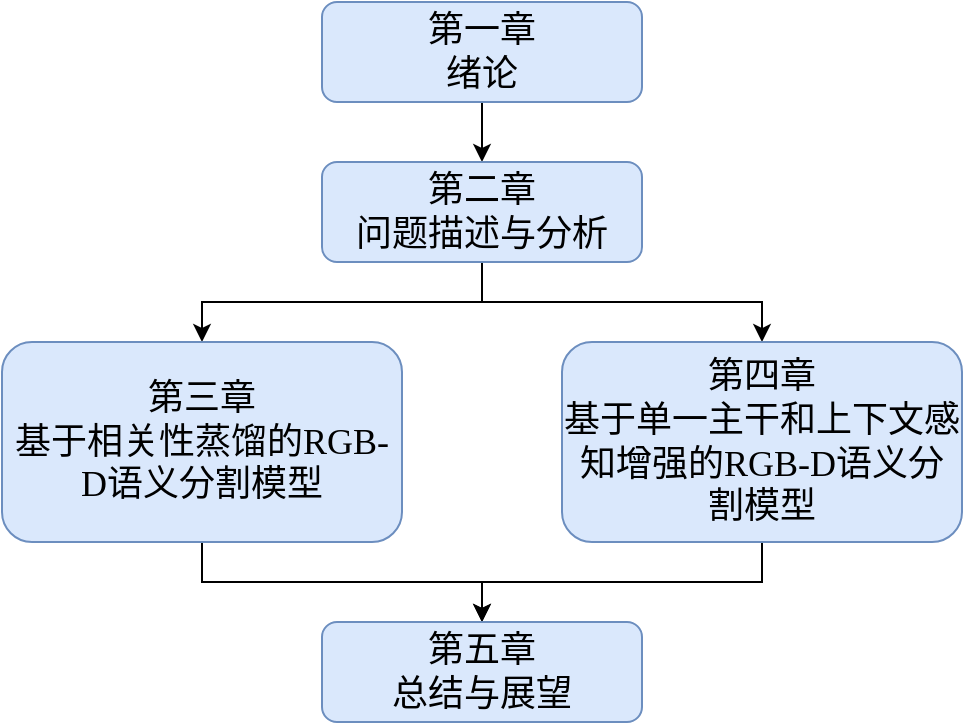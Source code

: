<mxfile version="24.1.0" type="github">
  <diagram name="第 1 页" id="Zz-yE3sN_qA-QzTztnrS">
    <mxGraphModel dx="863" dy="483" grid="1" gridSize="10" guides="1" tooltips="1" connect="1" arrows="1" fold="1" page="1" pageScale="1" pageWidth="827" pageHeight="1169" background="#ffffff" math="1" shadow="0">
      <root>
        <mxCell id="0" />
        <mxCell id="1" parent="0" />
        <mxCell id="tpgCdPtoJpIrEywPEl91-54" style="edgeStyle=orthogonalEdgeStyle;rounded=0;orthogonalLoop=1;jettySize=auto;html=1;exitX=0.5;exitY=1;exitDx=0;exitDy=0;entryX=0.5;entryY=0;entryDx=0;entryDy=0;" parent="1" source="tpgCdPtoJpIrEywPEl91-1" target="tpgCdPtoJpIrEywPEl91-53" edge="1">
          <mxGeometry relative="1" as="geometry" />
        </mxCell>
        <mxCell id="tpgCdPtoJpIrEywPEl91-1" value="&lt;font style=&quot;font-size: 18px;&quot; face=&quot;宋体&quot;&gt;第一章&lt;br&gt;绪论&lt;/font&gt;" style="rounded=1;whiteSpace=wrap;html=1;fillColor=#dae8fc;strokeColor=#6c8ebf;" parent="1" vertex="1">
          <mxGeometry x="320" y="40" width="160" height="50" as="geometry" />
        </mxCell>
        <mxCell id="tpgCdPtoJpIrEywPEl91-58" style="edgeStyle=orthogonalEdgeStyle;rounded=0;orthogonalLoop=1;jettySize=auto;html=1;exitX=0.5;exitY=1;exitDx=0;exitDy=0;entryX=0.5;entryY=0;entryDx=0;entryDy=0;" parent="1" source="tpgCdPtoJpIrEywPEl91-53" target="tpgCdPtoJpIrEywPEl91-55" edge="1">
          <mxGeometry relative="1" as="geometry" />
        </mxCell>
        <mxCell id="tpgCdPtoJpIrEywPEl91-59" style="edgeStyle=orthogonalEdgeStyle;rounded=0;orthogonalLoop=1;jettySize=auto;html=1;exitX=0.5;exitY=1;exitDx=0;exitDy=0;entryX=0.5;entryY=0;entryDx=0;entryDy=0;" parent="1" source="tpgCdPtoJpIrEywPEl91-53" target="tpgCdPtoJpIrEywPEl91-57" edge="1">
          <mxGeometry relative="1" as="geometry" />
        </mxCell>
        <mxCell id="tpgCdPtoJpIrEywPEl91-53" value="&lt;font style=&quot;font-size: 18px;&quot; face=&quot;宋体&quot;&gt;第二章&lt;br&gt;问题描述与分析&lt;/font&gt;" style="rounded=1;whiteSpace=wrap;html=1;fillColor=#dae8fc;strokeColor=#6c8ebf;" parent="1" vertex="1">
          <mxGeometry x="320" y="120" width="160" height="50" as="geometry" />
        </mxCell>
        <mxCell id="tpgCdPtoJpIrEywPEl91-61" style="edgeStyle=orthogonalEdgeStyle;rounded=0;orthogonalLoop=1;jettySize=auto;html=1;exitX=0.5;exitY=1;exitDx=0;exitDy=0;entryX=0.5;entryY=0;entryDx=0;entryDy=0;" parent="1" source="tpgCdPtoJpIrEywPEl91-55" target="tpgCdPtoJpIrEywPEl91-60" edge="1">
          <mxGeometry relative="1" as="geometry" />
        </mxCell>
        <mxCell id="tpgCdPtoJpIrEywPEl91-55" value="&lt;font style=&quot;font-size: 18px;&quot; face=&quot;宋体&quot;&gt;第三&lt;/font&gt;&lt;span style=&quot;color: rgba(0, 0, 0, 0); font-family: monospace; font-size: 0px; text-align: start; text-wrap: nowrap;&quot;&gt;%3CmxGraphModel%3E%3Croot%3E%3CmxCell%20id%3D%220%22%2F%3E%3CmxCell%20id%3D%221%22%20parent%3D%220%22%2F%3E%3CmxCell%20id%3D%222%22%20value%3D%22%26lt%3Bfont%20style%3D%26quot%3Bfont-size%3A%2018px%3B%26quot%3B%20face%3D%26quot%3B%E5%AE%8B%E4%BD%93%26quot%3B%26gt%3B%E7%AC%AC%E4%B8%80%E7%AB%A0%26lt%3Bbr%26gt%3B%E7%BB%AA%E8%AE%BA%26lt%3B%2Ffont%26gt%3B%22%20style%3D%22rounded%3D1%3BwhiteSpace%3Dwrap%3Bhtml%3D1%3BfillColor%3D%23dae8fc%3BstrokeColor%3D%236c8ebf%3B%22%20vertex%3D%221%22%20parent%3D%221%22%3E%3CmxGeometry%20x%3D%22310%22%20y%3D%2230%22%20width%3D%22160%22%20height%3D%2250%22%20as%3D%22geometry%22%2F%3E%3C%2FmxCell%3E%3C%2Froot%3E%3C%2FmxGraphModel%3E&lt;/span&gt;&lt;font style=&quot;font-size: 18px;&quot; face=&quot;宋体&quot;&gt;章&lt;br&gt;基于相关性蒸馏的&lt;/font&gt;&lt;font face=&quot;Times New Roman&quot; style=&quot;font-size: 18px;&quot;&gt;RGB-D&lt;/font&gt;&lt;font style=&quot;font-size: 18px;&quot; face=&quot;宋体&quot;&gt;语义分割模型&lt;/font&gt;" style="rounded=1;whiteSpace=wrap;html=1;fillColor=#dae8fc;strokeColor=#6c8ebf;" parent="1" vertex="1">
          <mxGeometry x="160" y="210" width="200" height="100" as="geometry" />
        </mxCell>
        <mxCell id="tpgCdPtoJpIrEywPEl91-62" style="edgeStyle=orthogonalEdgeStyle;rounded=0;orthogonalLoop=1;jettySize=auto;html=1;exitX=0.5;exitY=1;exitDx=0;exitDy=0;entryX=0.5;entryY=0;entryDx=0;entryDy=0;" parent="1" source="tpgCdPtoJpIrEywPEl91-57" target="tpgCdPtoJpIrEywPEl91-60" edge="1">
          <mxGeometry relative="1" as="geometry" />
        </mxCell>
        <mxCell id="tpgCdPtoJpIrEywPEl91-57" value="&lt;font style=&quot;font-size: 18px;&quot; face=&quot;宋体&quot;&gt;第四&lt;/font&gt;&lt;span style=&quot;color: rgba(0, 0, 0, 0); font-family: monospace; font-size: 0px; text-align: start; text-wrap: nowrap;&quot;&gt;%3CmxGraphModel%3E%3Croot%3E%3CmxCell%20id%3D%220%22%2F%3E%3CmxCell%20id%3D%221%22%20parent%3D%220%22%2F%3E%3CmxCell%20id%3D%222%22%20value%3D%22%26lt%3Bfont%20style%3D%26quot%3Bfont-size%3A%2018px%3B%26quot%3B%20face%3D%26quot%3B%E5%AE%8B%E4%BD%93%26quot%3B%26gt%3B%E7%AC%AC%E4%B8%80%E7%AB%A0%26lt%3Bbr%26gt%3B%E7%BB%AA%E8%AE%BA%26lt%3B%2Ffont%26gt%3B%22%20style%3D%22rounded%3D1%3BwhiteSpace%3Dwrap%3Bhtml%3D1%3BfillColor%3D%23dae8fc%3BstrokeColor%3D%236c8ebf%3B%22%20vertex%3D%221%22%20parent%3D%221%22%3E%3CmxGeometry%20x%3D%22310%22%20y%3D%2230%22%20width%3D%22160%22%20height%3D%2250%22%20as%3D%22geometry%22%2F%3E%3C%2FmxCell%3E%3C%2Froot%3E%3C%2FmxGraphModel%3E&lt;/span&gt;&lt;font style=&quot;font-size: 18px;&quot; face=&quot;宋体&quot;&gt;章&lt;br&gt;&lt;/font&gt;&lt;span style=&quot;font-size: 18px;&quot;&gt;&lt;font face=&quot;宋体&quot;&gt;基于单一主干和上下文感知增强的&lt;/font&gt;&lt;font face=&quot;Times New Roman&quot;&gt;RGB-D&lt;/font&gt;&lt;font face=&quot;宋体&quot;&gt;语义分割模型&lt;/font&gt;&lt;/span&gt;" style="rounded=1;whiteSpace=wrap;html=1;fillColor=#dae8fc;strokeColor=#6c8ebf;" parent="1" vertex="1">
          <mxGeometry x="440" y="210" width="200" height="100" as="geometry" />
        </mxCell>
        <mxCell id="tpgCdPtoJpIrEywPEl91-60" value="&lt;font style=&quot;font-size: 18px;&quot; face=&quot;宋体&quot;&gt;第五章&lt;br&gt;总结与展望&lt;/font&gt;" style="rounded=1;whiteSpace=wrap;html=1;fillColor=#dae8fc;strokeColor=#6c8ebf;" parent="1" vertex="1">
          <mxGeometry x="320" y="350" width="160" height="50" as="geometry" />
        </mxCell>
      </root>
    </mxGraphModel>
  </diagram>
</mxfile>
